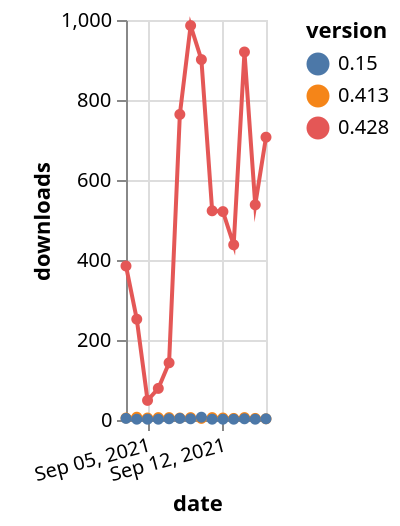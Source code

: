 {"$schema": "https://vega.github.io/schema/vega-lite/v5.json", "description": "A simple bar chart with embedded data.", "data": {"values": [{"date": "2021-09-03", "total": 20698, "delta": 5, "version": "0.413"}, {"date": "2021-09-04", "total": 20705, "delta": 7, "version": "0.413"}, {"date": "2021-09-05", "total": 20710, "delta": 5, "version": "0.413"}, {"date": "2021-09-06", "total": 20716, "delta": 6, "version": "0.413"}, {"date": "2021-09-07", "total": 20722, "delta": 6, "version": "0.413"}, {"date": "2021-09-08", "total": 20727, "delta": 5, "version": "0.413"}, {"date": "2021-09-09", "total": 20733, "delta": 6, "version": "0.413"}, {"date": "2021-09-10", "total": 20737, "delta": 4, "version": "0.413"}, {"date": "2021-09-11", "total": 20743, "delta": 6, "version": "0.413"}, {"date": "2021-09-12", "total": 20748, "delta": 5, "version": "0.413"}, {"date": "2021-09-13", "total": 20752, "delta": 4, "version": "0.413"}, {"date": "2021-09-14", "total": 20758, "delta": 6, "version": "0.413"}, {"date": "2021-09-15", "total": 20762, "delta": 4, "version": "0.413"}, {"date": "2021-09-16", "total": 20765, "delta": 3, "version": "0.413"}, {"date": "2021-09-03", "total": 215030, "delta": 385, "version": "0.428"}, {"date": "2021-09-04", "total": 215282, "delta": 252, "version": "0.428"}, {"date": "2021-09-05", "total": 215331, "delta": 49, "version": "0.428"}, {"date": "2021-09-06", "total": 215410, "delta": 79, "version": "0.428"}, {"date": "2021-09-07", "total": 215553, "delta": 143, "version": "0.428"}, {"date": "2021-09-08", "total": 216317, "delta": 764, "version": "0.428"}, {"date": "2021-09-09", "total": 217303, "delta": 986, "version": "0.428"}, {"date": "2021-09-10", "total": 218204, "delta": 901, "version": "0.428"}, {"date": "2021-09-11", "total": 218727, "delta": 523, "version": "0.428"}, {"date": "2021-09-12", "total": 219248, "delta": 521, "version": "0.428"}, {"date": "2021-09-13", "total": 219686, "delta": 438, "version": "0.428"}, {"date": "2021-09-14", "total": 220606, "delta": 920, "version": "0.428"}, {"date": "2021-09-15", "total": 221144, "delta": 538, "version": "0.428"}, {"date": "2021-09-16", "total": 221851, "delta": 707, "version": "0.428"}, {"date": "2021-09-03", "total": 4276, "delta": 4, "version": "0.15"}, {"date": "2021-09-04", "total": 4278, "delta": 2, "version": "0.15"}, {"date": "2021-09-05", "total": 4280, "delta": 2, "version": "0.15"}, {"date": "2021-09-06", "total": 4282, "delta": 2, "version": "0.15"}, {"date": "2021-09-07", "total": 4285, "delta": 3, "version": "0.15"}, {"date": "2021-09-08", "total": 4289, "delta": 4, "version": "0.15"}, {"date": "2021-09-09", "total": 4292, "delta": 3, "version": "0.15"}, {"date": "2021-09-10", "total": 4299, "delta": 7, "version": "0.15"}, {"date": "2021-09-11", "total": 4301, "delta": 2, "version": "0.15"}, {"date": "2021-09-12", "total": 4303, "delta": 2, "version": "0.15"}, {"date": "2021-09-13", "total": 4305, "delta": 2, "version": "0.15"}, {"date": "2021-09-14", "total": 4308, "delta": 3, "version": "0.15"}, {"date": "2021-09-15", "total": 4310, "delta": 2, "version": "0.15"}, {"date": "2021-09-16", "total": 4313, "delta": 3, "version": "0.15"}]}, "width": "container", "mark": {"type": "line", "point": {"filled": true}}, "encoding": {"x": {"field": "date", "type": "temporal", "timeUnit": "yearmonthdate", "title": "date", "axis": {"labelAngle": -15}}, "y": {"field": "delta", "type": "quantitative", "title": "downloads"}, "color": {"field": "version", "type": "nominal"}, "tooltip": {"field": "delta"}}}